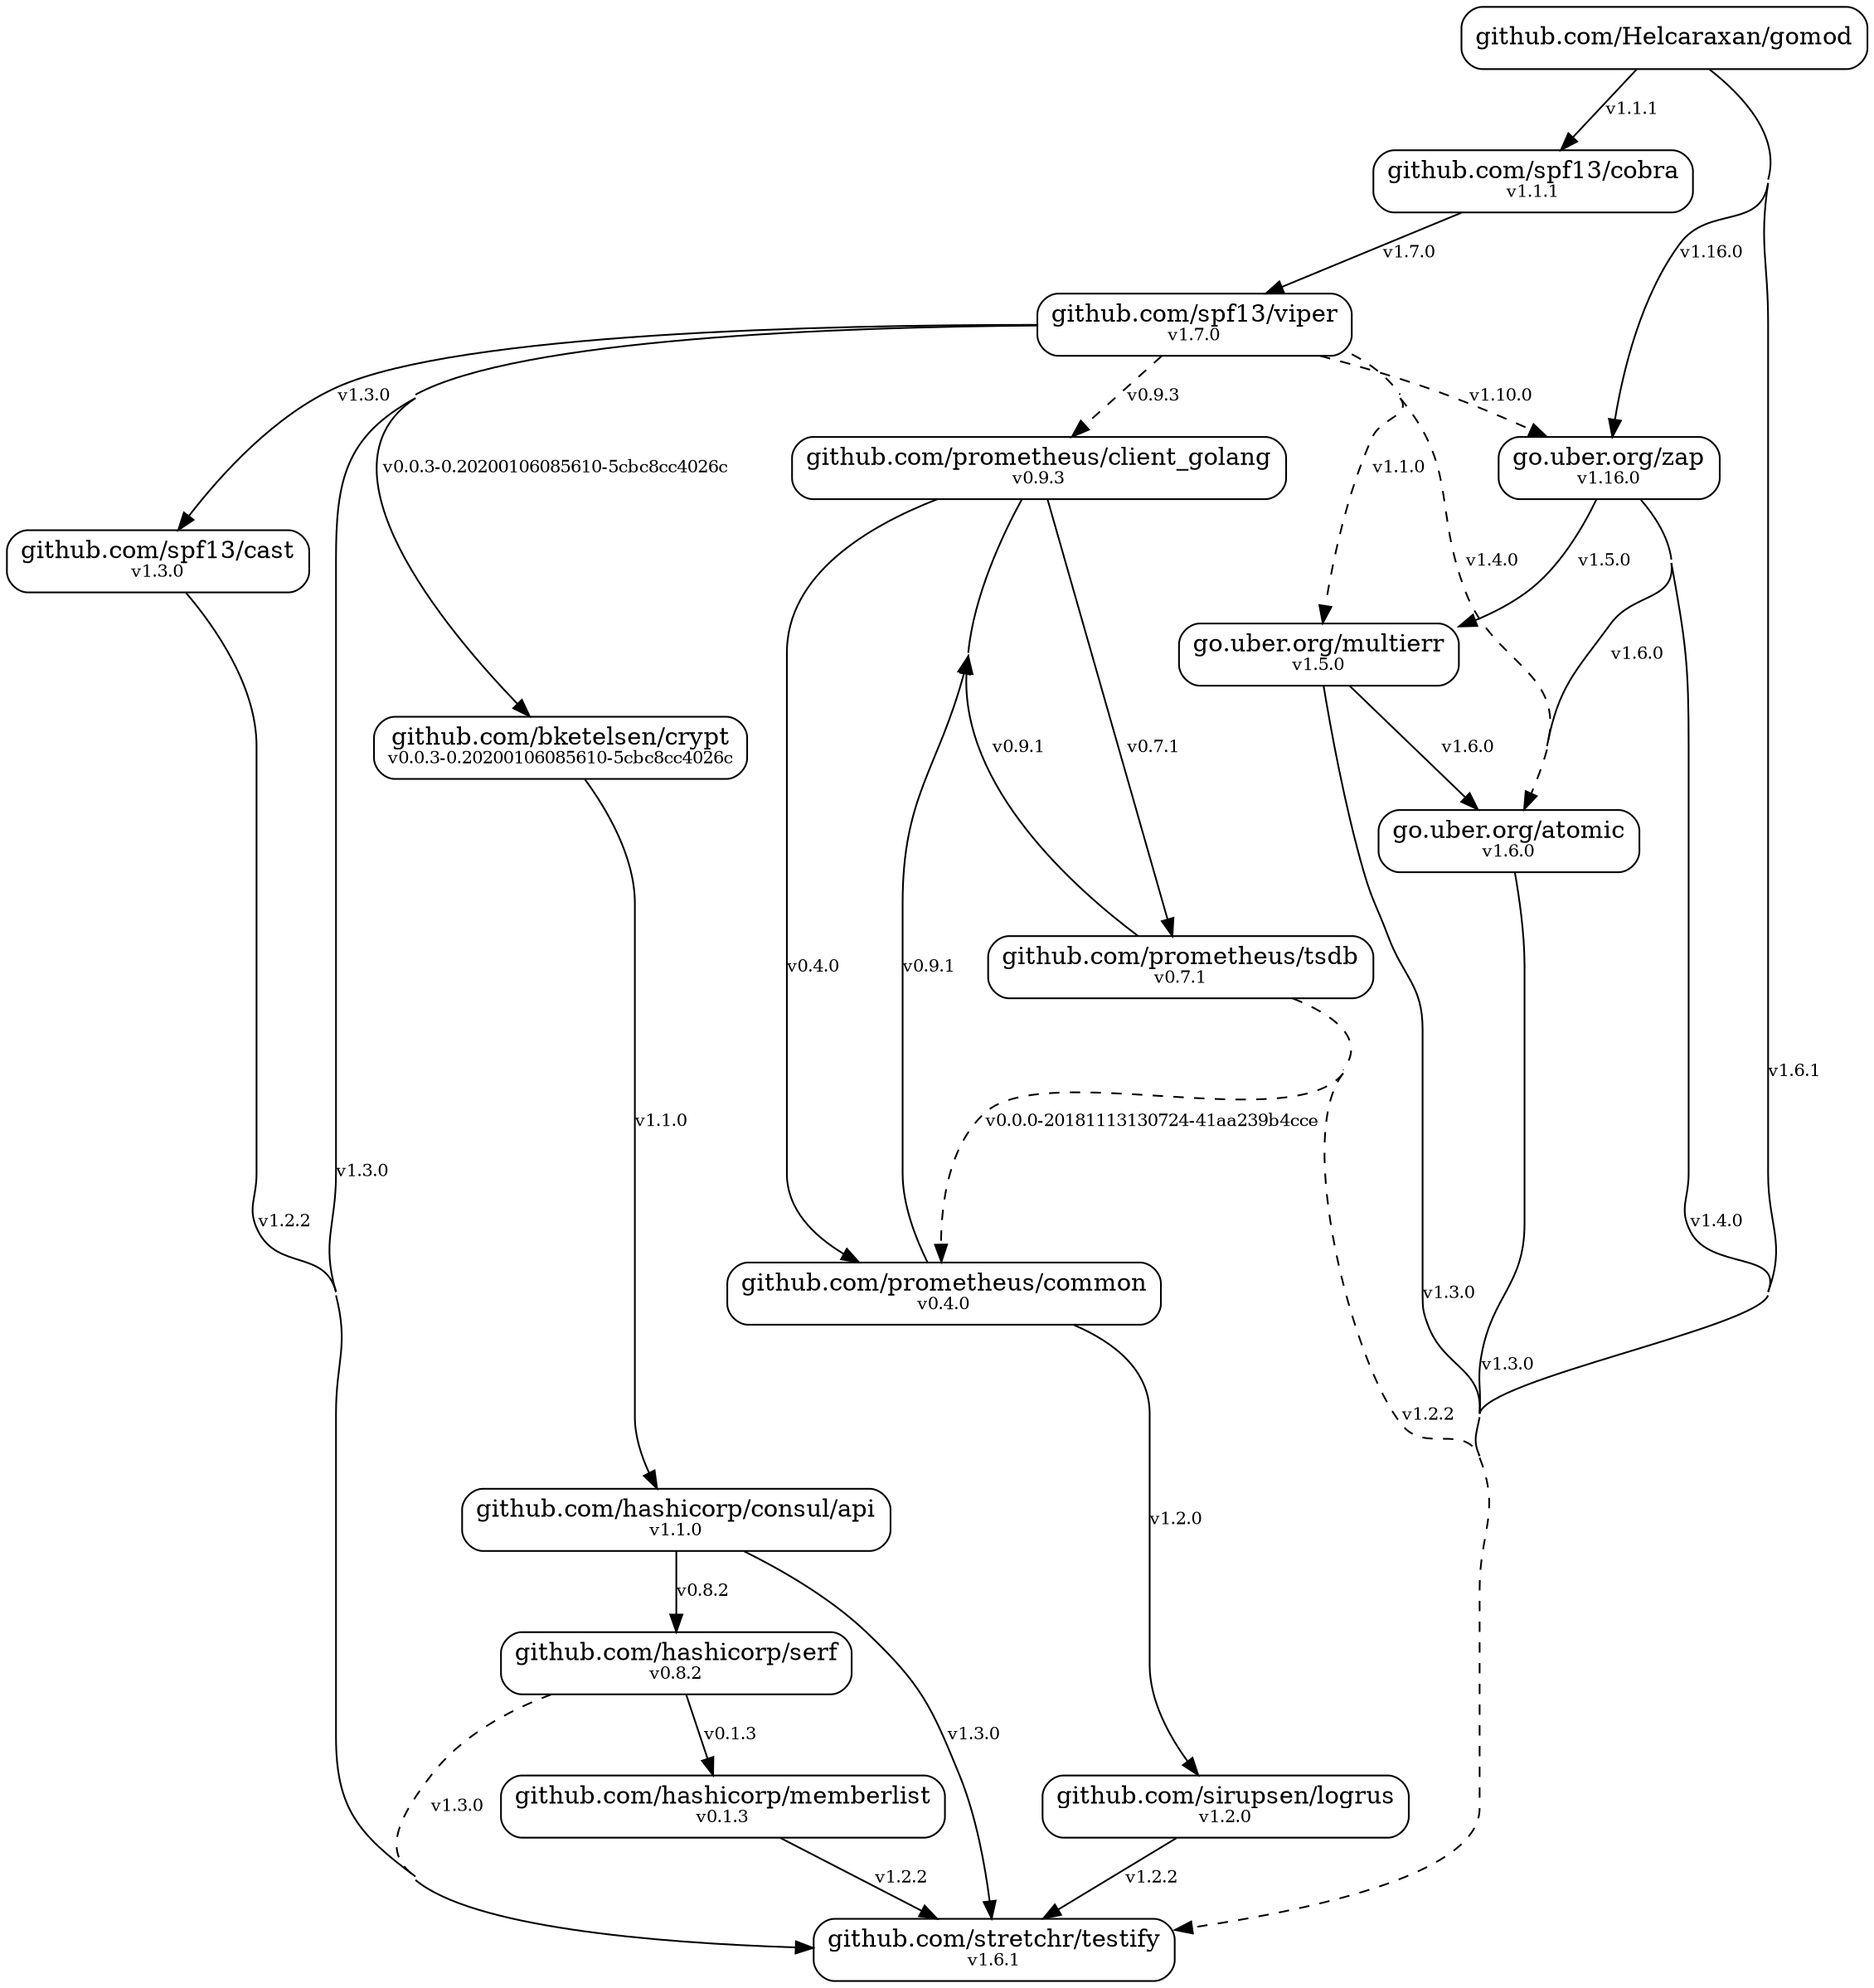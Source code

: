 strict digraph {
  node [shape=box,style=rounded]
  start=0
  concentrate=true
  "github.com/Helcaraxan/gomod"
  "github.com/bketelsen/crypt" [label=<github.com/bketelsen/crypt<br /><font point-size="10">v0.0.3-0.20200106085610-5cbc8cc4026c</font>>]
  "github.com/hashicorp/consul/api" [label=<github.com/hashicorp/consul/api<br /><font point-size="10">v1.1.0</font>>]
  "github.com/hashicorp/memberlist" [label=<github.com/hashicorp/memberlist<br /><font point-size="10">v0.1.3</font>>]
  "github.com/hashicorp/serf" [label=<github.com/hashicorp/serf<br /><font point-size="10">v0.8.2</font>>]
  "github.com/prometheus/client_golang" [label=<github.com/prometheus/client_golang<br /><font point-size="10">v0.9.3</font>>]
  "github.com/prometheus/common" [label=<github.com/prometheus/common<br /><font point-size="10">v0.4.0</font>>]
  "github.com/prometheus/tsdb" [label=<github.com/prometheus/tsdb<br /><font point-size="10">v0.7.1</font>>]
  "github.com/sirupsen/logrus" [label=<github.com/sirupsen/logrus<br /><font point-size="10">v1.2.0</font>>]
  "github.com/spf13/cast" [label=<github.com/spf13/cast<br /><font point-size="10">v1.3.0</font>>]
  "github.com/spf13/cobra" [label=<github.com/spf13/cobra<br /><font point-size="10">v1.1.1</font>>]
  "github.com/spf13/viper" [label=<github.com/spf13/viper<br /><font point-size="10">v1.7.0</font>>]
  "github.com/stretchr/testify" [label=<github.com/stretchr/testify<br /><font point-size="10">v1.6.1</font>>]
  "go.uber.org/atomic" [label=<go.uber.org/atomic<br /><font point-size="10">v1.6.0</font>>]
  "go.uber.org/multierr" [label=<go.uber.org/multierr<br /><font point-size="10">v1.5.0</font>>]
  "go.uber.org/zap" [label=<go.uber.org/zap<br /><font point-size="10">v1.16.0</font>>]
  "github.com/Helcaraxan/gomod" -> "github.com/spf13/cobra" [label=<<font point-size="10">v1.1.1</font>>]
  "github.com/Helcaraxan/gomod" -> "github.com/stretchr/testify" [minlen=4,label=<<font point-size="10">v1.6.1</font>>]
  "github.com/Helcaraxan/gomod" -> "go.uber.org/zap" [minlen=3,label=<<font point-size="10">v1.16.0</font>>]
  "github.com/bketelsen/crypt" -> "github.com/hashicorp/consul/api" [label=<<font point-size="10">v1.1.0</font>>]
  "github.com/hashicorp/consul/api" -> "github.com/hashicorp/serf" [label=<<font point-size="10">v0.8.2</font>>]
  "github.com/hashicorp/consul/api" -> "github.com/stretchr/testify" [minlen=2,label=<<font point-size="10">v1.3.0</font>>]
  "github.com/hashicorp/memberlist" -> "github.com/stretchr/testify" [label=<<font point-size="10">v1.2.2</font>>]
  "github.com/hashicorp/serf" -> "github.com/hashicorp/memberlist" [label=<<font point-size="10">v0.1.3</font>>]
  "github.com/hashicorp/serf" -> "github.com/stretchr/testify" [minlen=2,style=dashed,label=<<font point-size="10">v1.3.0</font>>]
  "github.com/prometheus/client_golang" -> "github.com/prometheus/common" [minlen=2,label=<<font point-size="10">v0.4.0</font>>]
  "github.com/prometheus/client_golang" -> "github.com/prometheus/tsdb" [minlen=3,label=<<font point-size="10">v0.7.1</font>>]
  "github.com/prometheus/common" -> "github.com/prometheus/client_golang" [label=<<font point-size="10">v0.9.1</font>>]
  "github.com/prometheus/common" -> "github.com/sirupsen/logrus" [minlen=4,label=<<font point-size="10">v1.2.0</font>>]
  "github.com/prometheus/tsdb" -> "github.com/prometheus/client_golang" [minlen=2,label=<<font point-size="10">v0.9.1</font>>]
  "github.com/prometheus/tsdb" -> "github.com/prometheus/common" [minlen=3,style=dashed,label=<<font point-size="10">v0.0.0-20181113130724-41aa239b4cce</font>>]
  "github.com/prometheus/tsdb" -> "github.com/stretchr/testify" [minlen=6,style=dashed,label=<<font point-size="10">v1.2.2</font>>]
  "github.com/sirupsen/logrus" -> "github.com/stretchr/testify" [label=<<font point-size="10">v1.2.2</font>>]
  "github.com/spf13/cast" -> "github.com/stretchr/testify" [label=<<font point-size="10">v1.2.2</font>>]
  "github.com/spf13/cobra" -> "github.com/spf13/viper" [label=<<font point-size="10">v1.7.0</font>>]
  "github.com/spf13/viper" -> "github.com/bketelsen/crypt" [label=<<font point-size="10">v0.0.3-0.20200106085610-5cbc8cc4026c</font>>]
  "github.com/spf13/viper" -> "github.com/prometheus/client_golang" [style=dashed,label=<<font point-size="10">v0.9.3</font>>]
  "github.com/spf13/viper" -> "github.com/spf13/cast" [label=<<font point-size="10">v1.3.0</font>>]
  "github.com/spf13/viper" -> "github.com/stretchr/testify" [minlen=6,label=<<font point-size="10">v1.3.0</font>>]
  "github.com/spf13/viper" -> "go.uber.org/atomic" [minlen=3,style=dashed,label=<<font point-size="10">v1.4.0</font>>]
  "github.com/spf13/viper" -> "go.uber.org/multierr" [minlen=2,style=dashed,label=<<font point-size="10">v1.1.0</font>>]
  "github.com/spf13/viper" -> "go.uber.org/zap" [style=dashed,label=<<font point-size="10">v1.10.0</font>>]
  "go.uber.org/atomic" -> "github.com/stretchr/testify" [label=<<font point-size="10">v1.3.0</font>>]
  "go.uber.org/multierr" -> "github.com/stretchr/testify" [minlen=2,label=<<font point-size="10">v1.3.0</font>>]
  "go.uber.org/multierr" -> "go.uber.org/atomic" [label=<<font point-size="10">v1.6.0</font>>]
  "go.uber.org/zap" -> "github.com/stretchr/testify" [minlen=2,label=<<font point-size="10">v1.4.0</font>>]
  "go.uber.org/zap" -> "go.uber.org/atomic" [minlen=2,label=<<font point-size="10">v1.6.0</font>>]
  "go.uber.org/zap" -> "go.uber.org/multierr" [label=<<font point-size="10">v1.5.0</font>>]
}
